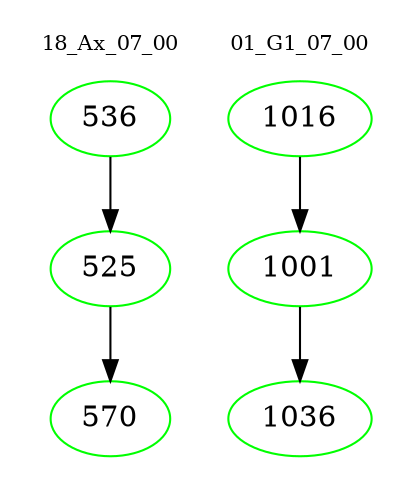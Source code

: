 digraph{
subgraph cluster_0 {
color = white
label = "18_Ax_07_00";
fontsize=10;
T0_536 [label="536", color="green"]
T0_536 -> T0_525 [color="black"]
T0_525 [label="525", color="green"]
T0_525 -> T0_570 [color="black"]
T0_570 [label="570", color="green"]
}
subgraph cluster_1 {
color = white
label = "01_G1_07_00";
fontsize=10;
T1_1016 [label="1016", color="green"]
T1_1016 -> T1_1001 [color="black"]
T1_1001 [label="1001", color="green"]
T1_1001 -> T1_1036 [color="black"]
T1_1036 [label="1036", color="green"]
}
}
